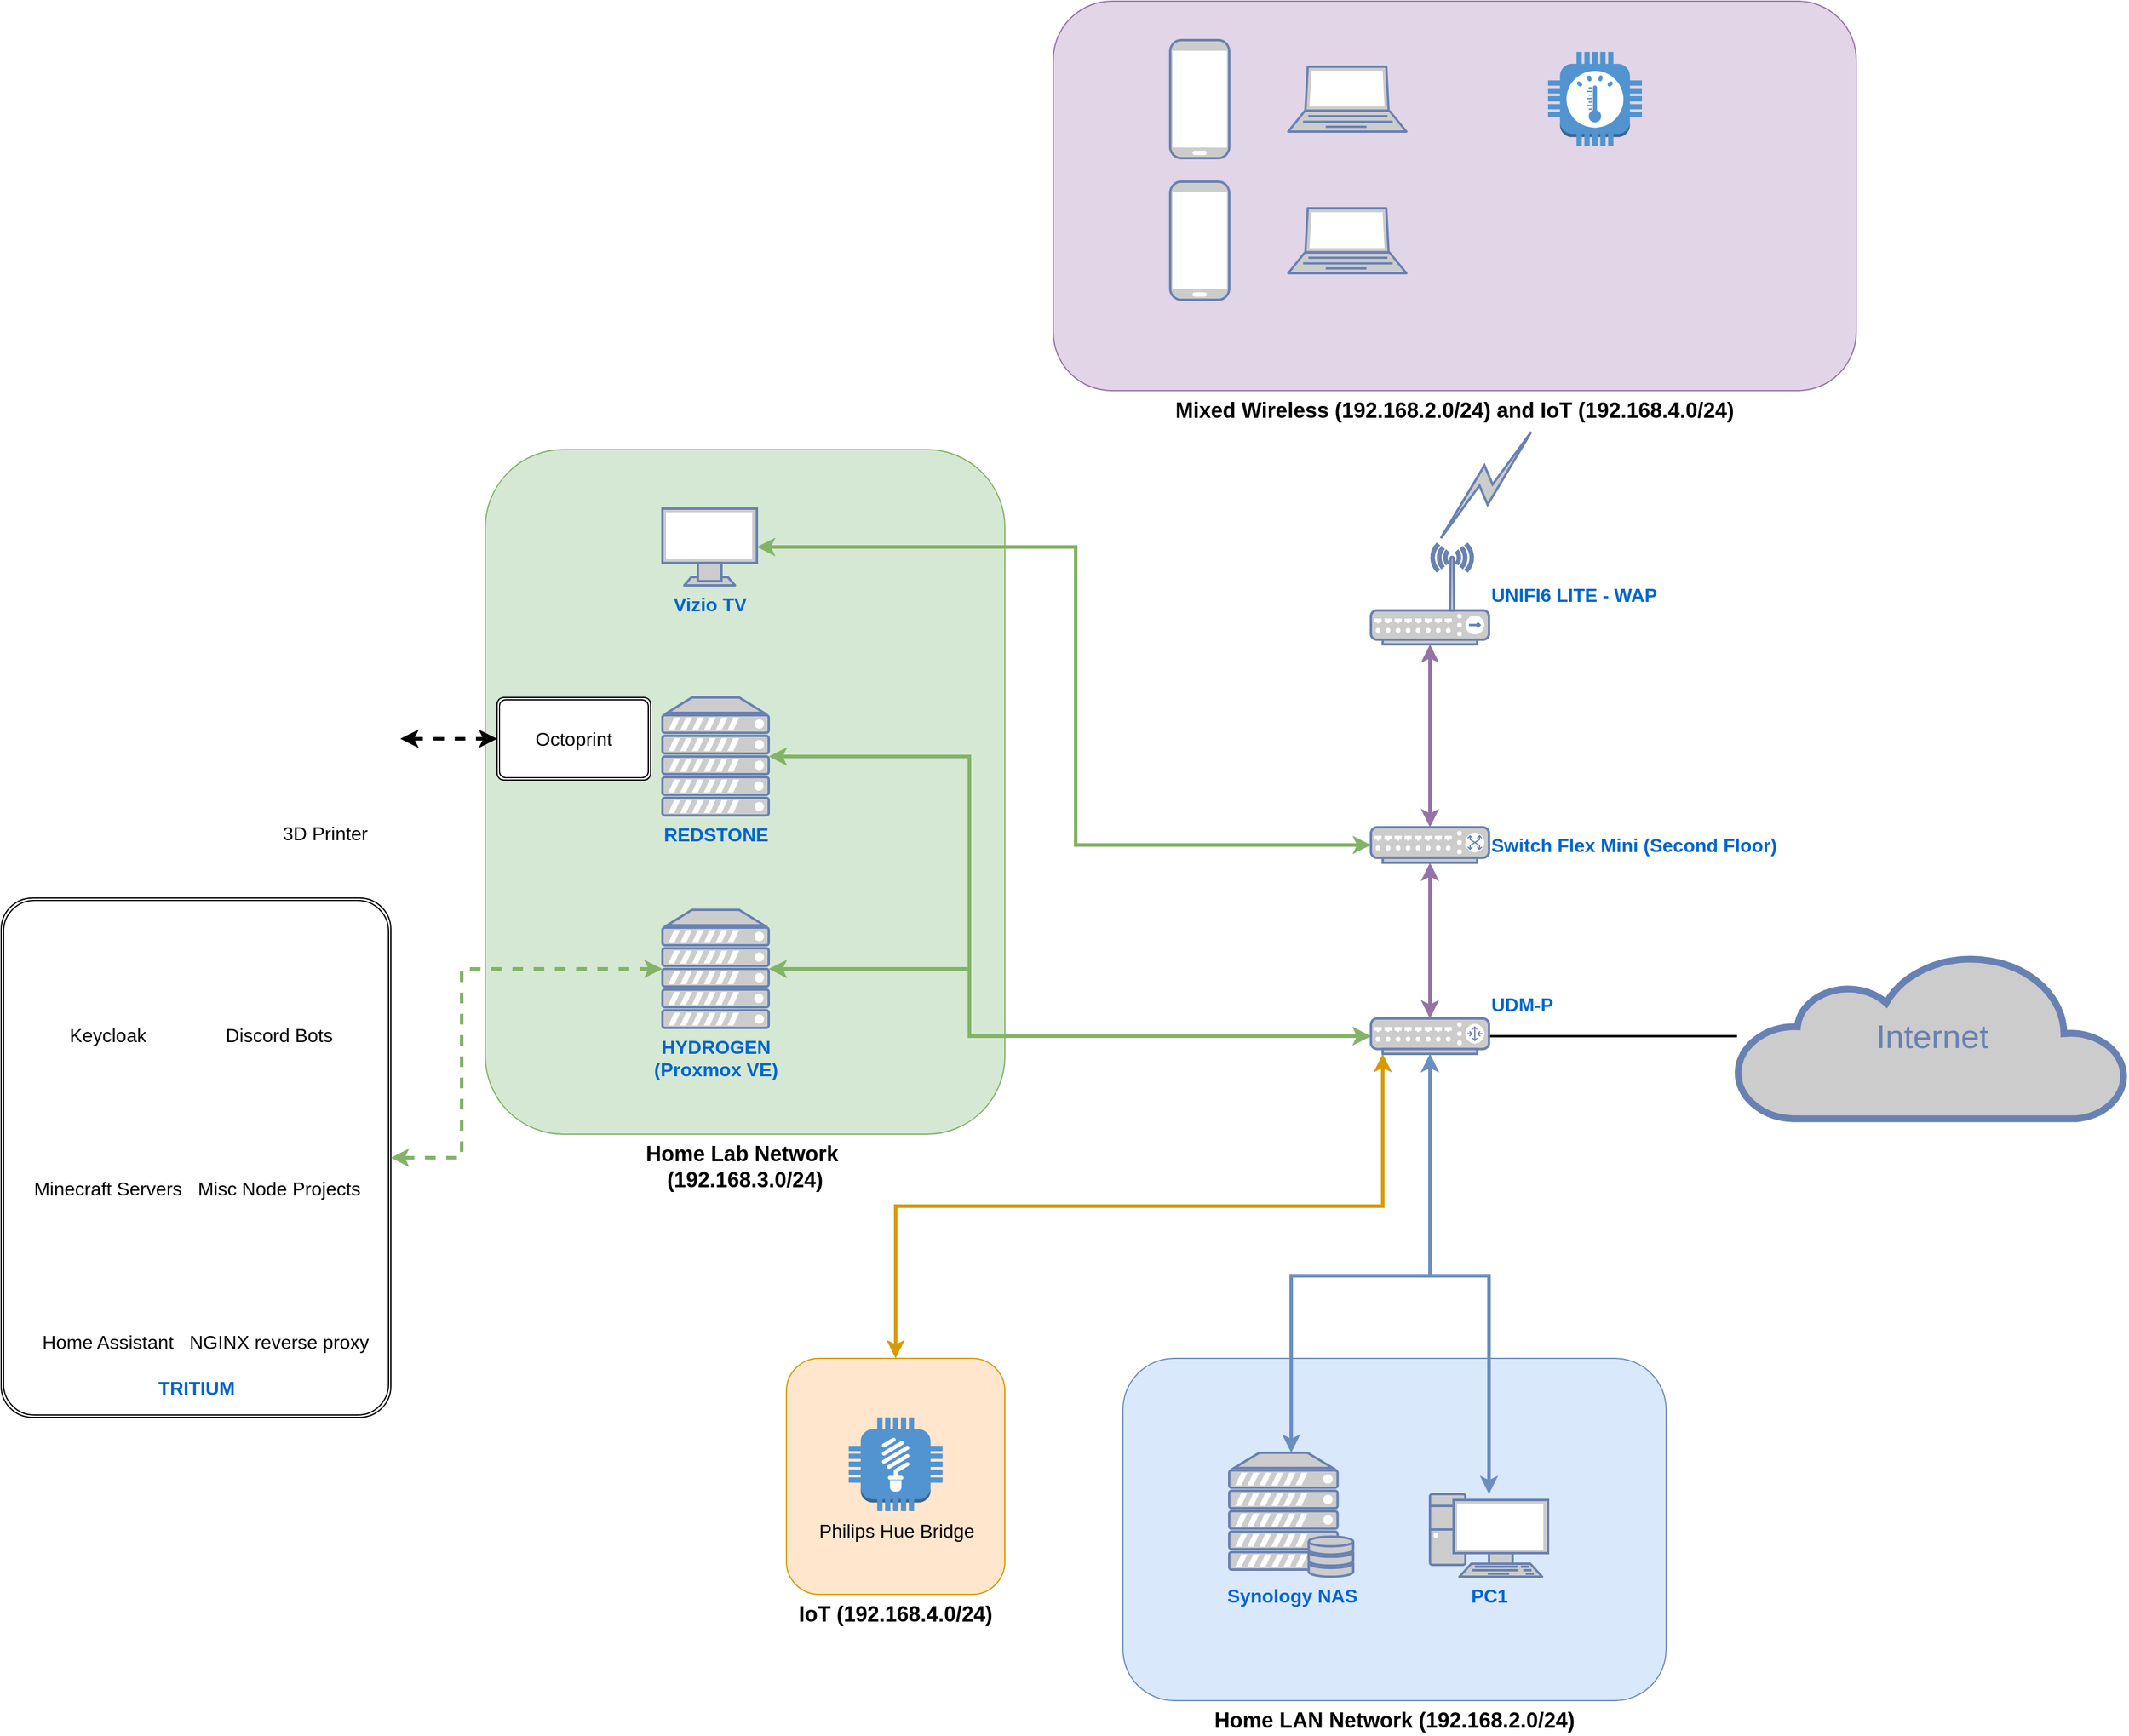 <mxfile version="20.5.3" type="github">
  <diagram name="Page-1" id="bfe91b75-5d2c-26a0-9c1d-138518896778">
    <mxGraphModel dx="1824" dy="1011" grid="1" gridSize="10" guides="1" tooltips="1" connect="1" arrows="1" fold="1" page="1" pageScale="1" pageWidth="1100" pageHeight="850" background="none" math="0" shadow="0">
      <root>
        <mxCell id="0" />
        <mxCell id="1" parent="0" />
        <mxCell id="VqwPFKjOX7EhWZnsGxwt-45" style="edgeStyle=orthogonalEdgeStyle;shape=connector;rounded=0;orthogonalLoop=1;jettySize=auto;html=1;exitX=0.5;exitY=0;exitDx=0;exitDy=0;entryX=0.1;entryY=1;entryDx=0;entryDy=0;entryPerimeter=0;labelBackgroundColor=default;strokeColor=#d79b00;strokeWidth=3;fontFamily=Helvetica;fontSize=16;fontColor=default;startArrow=classic;startFill=1;endArrow=classic;fillColor=#ffe6cc;" parent="1" source="VqwPFKjOX7EhWZnsGxwt-44" target="VqwPFKjOX7EhWZnsGxwt-2" edge="1">
          <mxGeometry relative="1" as="geometry" />
        </mxCell>
        <mxCell id="VqwPFKjOX7EhWZnsGxwt-44" value="&lt;b style=&quot;font-size: 18px;&quot;&gt;IoT (192.168.4.0/24)&lt;/b&gt;" style="rounded=1;whiteSpace=wrap;html=1;fontFamily=Helvetica;fontSize=18;labelPosition=center;verticalLabelPosition=bottom;align=center;verticalAlign=top;fillColor=#ffe6cc;strokeColor=#d79b00;" parent="1" vertex="1">
          <mxGeometry x="1035" y="1170" width="185" height="200" as="geometry" />
        </mxCell>
        <mxCell id="VqwPFKjOX7EhWZnsGxwt-41" value="&lt;b style=&quot;font-size: 18px;&quot;&gt;Mixed Wireless (192.168.2.0/24) and IoT (192.168.4.0/24)&lt;/b&gt;" style="rounded=1;whiteSpace=wrap;html=1;fontFamily=Helvetica;fontSize=18;labelPosition=center;verticalLabelPosition=bottom;align=center;verticalAlign=top;fillColor=#e1d5e7;strokeColor=#9673a6;" parent="1" vertex="1">
          <mxGeometry x="1261" y="20" width="680" height="330" as="geometry" />
        </mxCell>
        <mxCell id="VqwPFKjOX7EhWZnsGxwt-21" value="&lt;b style=&quot;font-size: 18px;&quot;&gt;Home Lab Network&amp;nbsp;&lt;br style=&quot;font-size: 18px;&quot;&gt;(192.168.3.0/24)&lt;br style=&quot;font-size: 18px;&quot;&gt;&lt;/b&gt;" style="rounded=1;whiteSpace=wrap;html=1;fontFamily=Helvetica;fontSize=18;labelPosition=center;verticalLabelPosition=bottom;align=center;verticalAlign=top;fillColor=#d5e8d4;strokeColor=#82b366;" parent="1" vertex="1">
          <mxGeometry x="780" y="400" width="440" height="580" as="geometry" />
        </mxCell>
        <mxCell id="VqwPFKjOX7EhWZnsGxwt-24" value="" style="shape=ext;double=1;rounded=1;whiteSpace=wrap;html=1;fontFamily=Helvetica;fontSize=16;fontColor=default;arcSize=8;" parent="1" vertex="1">
          <mxGeometry x="370" y="780" width="330" height="440" as="geometry" />
        </mxCell>
        <mxCell id="VqwPFKjOX7EhWZnsGxwt-20" value="&lt;b style=&quot;font-size: 18px;&quot;&gt;Home LAN Network (192.168.2.0/24)&lt;/b&gt;" style="rounded=1;whiteSpace=wrap;html=1;fontFamily=Helvetica;fontSize=18;labelPosition=center;verticalLabelPosition=bottom;align=center;verticalAlign=top;fillColor=#dae8fc;strokeColor=#6c8ebf;" parent="1" vertex="1">
          <mxGeometry x="1320" y="1170" width="460" height="290" as="geometry" />
        </mxCell>
        <mxCell id="7c3789c024ecab99-53" value="Internet" style="html=1;fillColor=#CCCCCC;strokeColor=#6881B3;gradientColor=none;gradientDirection=north;strokeWidth=2;shape=mxgraph.networks.cloud;fontColor=#6881B3;rounded=0;shadow=0;comic=0;align=center;fontSize=28;" parent="1" vertex="1">
          <mxGeometry x="1840" y="827" width="330" height="140" as="geometry" />
        </mxCell>
        <mxCell id="7c3789c024ecab99-56" style="edgeStyle=none;html=1;labelBackgroundColor=none;endArrow=none;endFill=0;strokeWidth=2;fontFamily=Verdana;fontSize=28;fontColor=#6881B3;exitX=1;exitY=0.5;exitDx=0;exitDy=0;exitPerimeter=0;" parent="1" source="VqwPFKjOX7EhWZnsGxwt-2" target="7c3789c024ecab99-53" edge="1">
          <mxGeometry relative="1" as="geometry">
            <mxPoint x="1640" y="897" as="sourcePoint" />
          </mxGeometry>
        </mxCell>
        <mxCell id="VqwPFKjOX7EhWZnsGxwt-16" style="edgeStyle=orthogonalEdgeStyle;shape=connector;rounded=0;orthogonalLoop=1;jettySize=auto;html=1;exitX=0.5;exitY=1;exitDx=0;exitDy=0;exitPerimeter=0;labelBackgroundColor=default;strokeColor=#6c8ebf;strokeWidth=3;fontFamily=Helvetica;fontSize=16;fontColor=default;startArrow=classic;startFill=1;endArrow=classic;fillColor=#dae8fc;" parent="1" source="VqwPFKjOX7EhWZnsGxwt-2" target="VqwPFKjOX7EhWZnsGxwt-12" edge="1">
          <mxGeometry relative="1" as="geometry">
            <Array as="points">
              <mxPoint x="1580" y="1100" />
              <mxPoint x="1630" y="1100" />
            </Array>
          </mxGeometry>
        </mxCell>
        <mxCell id="VqwPFKjOX7EhWZnsGxwt-17" style="edgeStyle=orthogonalEdgeStyle;shape=connector;rounded=0;orthogonalLoop=1;jettySize=auto;html=1;exitX=0;exitY=0.5;exitDx=0;exitDy=0;exitPerimeter=0;labelBackgroundColor=default;strokeColor=#82b366;strokeWidth=3;fontFamily=Helvetica;fontSize=16;fontColor=default;startArrow=classic;startFill=1;endArrow=classic;fillColor=#d5e8d4;entryX=1;entryY=0.5;entryDx=0;entryDy=0;entryPerimeter=0;" parent="1" source="VqwPFKjOX7EhWZnsGxwt-2" target="VqwPFKjOX7EhWZnsGxwt-13" edge="1">
          <mxGeometry relative="1" as="geometry">
            <Array as="points">
              <mxPoint x="1190" y="897" />
              <mxPoint x="1190" y="660" />
            </Array>
          </mxGeometry>
        </mxCell>
        <mxCell id="VqwPFKjOX7EhWZnsGxwt-18" style="edgeStyle=orthogonalEdgeStyle;shape=connector;rounded=0;orthogonalLoop=1;jettySize=auto;html=1;exitX=0;exitY=0.5;exitDx=0;exitDy=0;exitPerimeter=0;entryX=1;entryY=0.5;entryDx=0;entryDy=0;entryPerimeter=0;labelBackgroundColor=default;strokeColor=#82b366;strokeWidth=3;fontFamily=Helvetica;fontSize=16;fontColor=default;startArrow=classic;startFill=1;endArrow=classic;fillColor=#d5e8d4;" parent="1" source="VqwPFKjOX7EhWZnsGxwt-2" target="VqwPFKjOX7EhWZnsGxwt-14" edge="1">
          <mxGeometry relative="1" as="geometry">
            <Array as="points">
              <mxPoint x="1190" y="897" />
              <mxPoint x="1190" y="840" />
            </Array>
          </mxGeometry>
        </mxCell>
        <mxCell id="VqwPFKjOX7EhWZnsGxwt-2" value="&lt;b&gt;UDM-P&lt;/b&gt;" style="fontColor=#0066CC;verticalAlign=bottom;verticalLabelPosition=top;labelPosition=right;align=left;html=1;outlineConnect=0;fillColor=#CCCCCC;strokeColor=#6881B3;gradientColor=none;gradientDirection=north;strokeWidth=2;shape=mxgraph.networks.router;fontSize=16;" parent="1" vertex="1">
          <mxGeometry x="1530" y="882" width="100" height="30" as="geometry" />
        </mxCell>
        <mxCell id="VqwPFKjOX7EhWZnsGxwt-5" style="edgeStyle=orthogonalEdgeStyle;rounded=0;orthogonalLoop=1;jettySize=auto;html=1;entryX=0.5;entryY=0;entryDx=0;entryDy=0;entryPerimeter=0;fontSize=16;strokeWidth=3;startArrow=classic;startFill=1;fillColor=#e1d5e7;strokeColor=#9673a6;" parent="1" source="VqwPFKjOX7EhWZnsGxwt-3" target="VqwPFKjOX7EhWZnsGxwt-2" edge="1">
          <mxGeometry relative="1" as="geometry">
            <mxPoint x="1580" y="710" as="sourcePoint" />
          </mxGeometry>
        </mxCell>
        <mxCell id="VqwPFKjOX7EhWZnsGxwt-7" style="edgeStyle=orthogonalEdgeStyle;shape=connector;rounded=0;orthogonalLoop=1;jettySize=auto;html=1;exitX=0.5;exitY=0;exitDx=0;exitDy=0;exitPerimeter=0;entryX=0.5;entryY=1;entryDx=0;entryDy=0;entryPerimeter=0;labelBackgroundColor=default;strokeColor=#9673a6;strokeWidth=3;fontFamily=Helvetica;fontSize=16;fontColor=default;startArrow=classic;startFill=1;endArrow=classic;fillColor=#e1d5e7;" parent="1" source="VqwPFKjOX7EhWZnsGxwt-3" target="VqwPFKjOX7EhWZnsGxwt-6" edge="1">
          <mxGeometry relative="1" as="geometry" />
        </mxCell>
        <mxCell id="VqwPFKjOX7EhWZnsGxwt-10" style="edgeStyle=orthogonalEdgeStyle;shape=connector;rounded=0;orthogonalLoop=1;jettySize=auto;html=1;exitX=0;exitY=0.5;exitDx=0;exitDy=0;exitPerimeter=0;labelBackgroundColor=default;strokeColor=#82b366;strokeWidth=3;fontFamily=Helvetica;fontSize=16;fontColor=default;startArrow=classic;startFill=1;endArrow=classic;fillColor=#d5e8d4;entryX=1;entryY=0.5;entryDx=0;entryDy=0;entryPerimeter=0;" parent="1" source="VqwPFKjOX7EhWZnsGxwt-3" target="VqwPFKjOX7EhWZnsGxwt-8" edge="1">
          <mxGeometry relative="1" as="geometry">
            <Array as="points">
              <mxPoint x="1280" y="735" />
              <mxPoint x="1280" y="483" />
            </Array>
          </mxGeometry>
        </mxCell>
        <mxCell id="VqwPFKjOX7EhWZnsGxwt-3" value="&lt;b&gt;Switch Flex Mini (Second Floor)&lt;/b&gt;" style="fontColor=#0066CC;verticalAlign=middle;verticalLabelPosition=middle;labelPosition=right;align=left;html=1;outlineConnect=0;fillColor=#CCCCCC;strokeColor=#6881B3;gradientColor=none;gradientDirection=north;strokeWidth=2;shape=mxgraph.networks.switch;fontSize=16;" parent="1" vertex="1">
          <mxGeometry x="1530" y="720" width="100" height="30" as="geometry" />
        </mxCell>
        <mxCell id="VqwPFKjOX7EhWZnsGxwt-6" value="&lt;b&gt;UNIFI6 LITE - WAP&lt;/b&gt;" style="fontColor=#0066CC;verticalAlign=middle;verticalLabelPosition=middle;labelPosition=right;align=left;html=1;outlineConnect=0;fillColor=#CCCCCC;strokeColor=#6881B3;gradientColor=none;gradientDirection=north;strokeWidth=2;shape=mxgraph.networks.wireless_hub;fontFamily=Helvetica;fontSize=16;" parent="1" vertex="1">
          <mxGeometry x="1530" y="480" width="100" height="85" as="geometry" />
        </mxCell>
        <mxCell id="VqwPFKjOX7EhWZnsGxwt-8" value="&lt;b&gt;Vizio TV&lt;/b&gt;" style="fontColor=#0066CC;verticalAlign=top;verticalLabelPosition=bottom;labelPosition=center;align=center;html=1;outlineConnect=0;fillColor=#CCCCCC;strokeColor=#6881B3;gradientColor=none;gradientDirection=north;strokeWidth=2;shape=mxgraph.networks.monitor;fontFamily=Helvetica;fontSize=16;" parent="1" vertex="1">
          <mxGeometry x="930" y="450" width="80" height="65" as="geometry" />
        </mxCell>
        <mxCell id="VqwPFKjOX7EhWZnsGxwt-12" value="PC1" style="fontColor=#0066CC;verticalAlign=top;verticalLabelPosition=bottom;labelPosition=center;align=center;html=1;outlineConnect=0;fillColor=#CCCCCC;strokeColor=#6881B3;gradientColor=none;gradientDirection=north;strokeWidth=2;shape=mxgraph.networks.pc;fontFamily=Helvetica;fontSize=16;fontStyle=1" parent="1" vertex="1">
          <mxGeometry x="1580" y="1285" width="100" height="70" as="geometry" />
        </mxCell>
        <mxCell id="VqwPFKjOX7EhWZnsGxwt-13" value="&lt;b&gt;REDSTONE&lt;/b&gt;" style="fontColor=#0066CC;verticalAlign=top;verticalLabelPosition=bottom;labelPosition=center;align=center;html=1;outlineConnect=0;fillColor=#CCCCCC;strokeColor=#6881B3;gradientColor=none;gradientDirection=north;strokeWidth=2;shape=mxgraph.networks.server;fontFamily=Helvetica;fontSize=16;" parent="1" vertex="1">
          <mxGeometry x="930" y="610" width="90" height="100" as="geometry" />
        </mxCell>
        <mxCell id="VqwPFKjOX7EhWZnsGxwt-14" value="&lt;b&gt;HYDROGEN&lt;br&gt;(Proxmox VE)&lt;br&gt;&lt;/b&gt;" style="fontColor=#0066CC;verticalAlign=top;verticalLabelPosition=bottom;labelPosition=center;align=center;html=1;outlineConnect=0;fillColor=#CCCCCC;strokeColor=#6881B3;gradientColor=none;gradientDirection=north;strokeWidth=2;shape=mxgraph.networks.server;fontFamily=Helvetica;fontSize=16;" parent="1" vertex="1">
          <mxGeometry x="930" y="790" width="90" height="100" as="geometry" />
        </mxCell>
        <mxCell id="VqwPFKjOX7EhWZnsGxwt-19" style="edgeStyle=orthogonalEdgeStyle;shape=connector;rounded=0;orthogonalLoop=1;jettySize=auto;html=1;exitX=0.5;exitY=0;exitDx=0;exitDy=0;exitPerimeter=0;entryX=0.5;entryY=1;entryDx=0;entryDy=0;entryPerimeter=0;labelBackgroundColor=default;strokeColor=#6c8ebf;strokeWidth=3;fontFamily=Helvetica;fontSize=16;fontColor=default;startArrow=classic;startFill=1;endArrow=classic;fillColor=#dae8fc;" parent="1" source="VqwPFKjOX7EhWZnsGxwt-15" target="VqwPFKjOX7EhWZnsGxwt-2" edge="1">
          <mxGeometry relative="1" as="geometry">
            <Array as="points">
              <mxPoint x="1463" y="1100" />
              <mxPoint x="1580" y="1100" />
            </Array>
          </mxGeometry>
        </mxCell>
        <mxCell id="VqwPFKjOX7EhWZnsGxwt-15" value="&lt;b&gt;Synology NAS&lt;/b&gt;" style="fontColor=#0066CC;verticalAlign=top;verticalLabelPosition=bottom;labelPosition=center;align=center;html=1;outlineConnect=0;fillColor=#CCCCCC;strokeColor=#6881B3;gradientColor=none;gradientDirection=north;strokeWidth=2;shape=mxgraph.networks.server_storage;fontFamily=Helvetica;fontSize=16;" parent="1" vertex="1">
          <mxGeometry x="1410" y="1250" width="105" height="105" as="geometry" />
        </mxCell>
        <mxCell id="VqwPFKjOX7EhWZnsGxwt-26" value="Keycloak&lt;span style=&quot;color: rgba(0, 0, 0, 0); font-family: monospace; font-size: 0px; text-align: start; background-color: rgb(248, 249, 250);&quot;&gt;%3CmxGraphModel%3E%3Croot%3E%3CmxCell%20id%3D%220%22%2F%3E%3CmxCell%20id%3D%221%22%20parent%3D%220%22%2F%3E%3CmxCell%20id%3D%222%22%20value%3D%22%26lt%3Bb%26gt%3BHome%20LAN%20Network%20(192.168.2.1%2F24)%26lt%3B%2Fb%26gt%3B%22%20style%3D%22rounded%3D1%3BwhiteSpace%3Dwrap%3Bhtml%3D1%3BfontFamily%3DHelvetica%3BfontSize%3D16%3BlabelPosition%3Dcenter%3BverticalLabelPosition%3Dbottom%3Balign%3Dcenter%3BverticalAlign%3Dtop%3BfillColor%3D%23dae8fc%3BstrokeColor%3D%236c8ebf%3B%22%20vertex%3D%221%22%20parent%3D%221%22%3E%3CmxGeometry%20x%3D%22860%22%20y%3D%22840%22%20width%3D%22460%22%20height%3D%22290%22%20as%3D%22geometry%22%2F%3E%3C%2FmxCell%3E%3C%2Froot%3E%3C%2FmxGraphModel%3E&lt;/span&gt;" style="shape=image;html=1;verticalAlign=top;verticalLabelPosition=bottom;labelBackgroundColor=#ffffff;imageAspect=0;aspect=fixed;image=https://cdn0.iconfinder.com/data/icons/social-media-2104/24/social_media_social_media_logo_docker-128.png;fontFamily=Helvetica;fontSize=16;fontColor=default;" parent="1" vertex="1">
          <mxGeometry x="415" y="790" width="90" height="90" as="geometry" />
        </mxCell>
        <mxCell id="VqwPFKjOX7EhWZnsGxwt-29" value="Minecraft Servers" style="shape=image;html=1;verticalAlign=top;verticalLabelPosition=bottom;labelBackgroundColor=#ffffff;imageAspect=0;aspect=fixed;image=https://cdn0.iconfinder.com/data/icons/social-media-2104/24/social_media_social_media_logo_docker-128.png;fontFamily=Helvetica;fontSize=16;fontColor=default;" parent="1" vertex="1">
          <mxGeometry x="415" y="920" width="90" height="90" as="geometry" />
        </mxCell>
        <mxCell id="VqwPFKjOX7EhWZnsGxwt-30" value="Discord Bots" style="shape=image;html=1;verticalAlign=top;verticalLabelPosition=bottom;labelBackgroundColor=#ffffff;imageAspect=0;aspect=fixed;image=https://cdn0.iconfinder.com/data/icons/social-media-2104/24/social_media_social_media_logo_docker-128.png;fontFamily=Helvetica;fontSize=16;fontColor=default;" parent="1" vertex="1">
          <mxGeometry x="560" y="790" width="90" height="90" as="geometry" />
        </mxCell>
        <mxCell id="VqwPFKjOX7EhWZnsGxwt-32" value="Misc Node Projects" style="shape=image;html=1;verticalAlign=top;verticalLabelPosition=bottom;labelBackgroundColor=#ffffff;imageAspect=0;aspect=fixed;image=https://cdn0.iconfinder.com/data/icons/social-media-2104/24/social_media_social_media_logo_docker-128.png;fontFamily=Helvetica;fontSize=16;fontColor=default;" parent="1" vertex="1">
          <mxGeometry x="560" y="920" width="90" height="90" as="geometry" />
        </mxCell>
        <mxCell id="VqwPFKjOX7EhWZnsGxwt-33" value="NGINX reverse proxy" style="shape=image;html=1;verticalAlign=top;verticalLabelPosition=bottom;labelBackgroundColor=#ffffff;imageAspect=0;aspect=fixed;image=https://cdn0.iconfinder.com/data/icons/social-media-2104/24/social_media_social_media_logo_docker-128.png;fontFamily=Helvetica;fontSize=16;fontColor=default;" parent="1" vertex="1">
          <mxGeometry x="560" y="1050" width="90" height="90" as="geometry" />
        </mxCell>
        <mxCell id="VqwPFKjOX7EhWZnsGxwt-34" value="Octoprint" style="shape=ext;double=1;rounded=1;whiteSpace=wrap;html=1;fontFamily=Helvetica;fontSize=16;fontColor=default;arcSize=8;" parent="1" vertex="1">
          <mxGeometry x="790" y="610" width="130" height="70" as="geometry" />
        </mxCell>
        <mxCell id="VqwPFKjOX7EhWZnsGxwt-36" style="edgeStyle=orthogonalEdgeStyle;shape=connector;rounded=0;orthogonalLoop=1;jettySize=auto;html=1;exitX=1;exitY=0.5;exitDx=0;exitDy=0;entryX=0;entryY=0.5;entryDx=0;entryDy=0;labelBackgroundColor=default;strokeColor=default;strokeWidth=3;fontFamily=Helvetica;fontSize=16;fontColor=default;startArrow=classic;startFill=1;endArrow=classic;dashed=1;" parent="1" source="VqwPFKjOX7EhWZnsGxwt-35" target="VqwPFKjOX7EhWZnsGxwt-34" edge="1">
          <mxGeometry relative="1" as="geometry" />
        </mxCell>
        <mxCell id="VqwPFKjOX7EhWZnsGxwt-35" value="3D Printer" style="shape=image;html=1;verticalAlign=top;verticalLabelPosition=bottom;labelBackgroundColor=#ffffff;imageAspect=0;aspect=fixed;image=https://cdn2.iconfinder.com/data/icons/analytic-investment-and-balanced-scorecard/512/428_3d_dimensional_machine_printer_printing_3d_print_printing-128.png;fontFamily=Helvetica;fontSize=16;fontColor=default;" parent="1" vertex="1">
          <mxGeometry x="580" y="581" width="128" height="128" as="geometry" />
        </mxCell>
        <mxCell id="VqwPFKjOX7EhWZnsGxwt-37" value="Home Assistant" style="shape=image;html=1;verticalAlign=top;verticalLabelPosition=bottom;labelBackgroundColor=#ffffff;imageAspect=0;aspect=fixed;image=https://cdn0.iconfinder.com/data/icons/social-media-2104/24/social_media_social_media_logo_docker-128.png;fontFamily=Helvetica;fontSize=16;fontColor=default;" parent="1" vertex="1">
          <mxGeometry x="415" y="1050" width="90" height="90" as="geometry" />
        </mxCell>
        <mxCell id="VqwPFKjOX7EhWZnsGxwt-39" value="" style="html=1;outlineConnect=0;fillColor=#CCCCCC;strokeColor=#6881B3;gradientColor=none;gradientDirection=north;strokeWidth=2;shape=mxgraph.networks.comm_link_edge;html=1;rounded=0;labelBackgroundColor=default;fontFamily=Helvetica;fontSize=16;fontColor=default;startArrow=classic;startFill=1;endArrow=classic;exitX=0.55;exitY=0;exitDx=0;exitDy=0;exitPerimeter=0;" parent="1" source="VqwPFKjOX7EhWZnsGxwt-6" edge="1">
          <mxGeometry width="100" height="100" relative="1" as="geometry">
            <mxPoint x="1600" y="420" as="sourcePoint" />
            <mxPoint x="1670" y="380" as="targetPoint" />
            <Array as="points">
              <mxPoint x="1660" y="420" />
            </Array>
          </mxGeometry>
        </mxCell>
        <mxCell id="VqwPFKjOX7EhWZnsGxwt-40" value="" style="shape=image;html=1;verticalAlign=top;verticalLabelPosition=bottom;labelBackgroundColor=none;imageAspect=0;aspect=fixed;image=https://cdn1.iconfinder.com/data/icons/iconoir-vol-2/24/google-home-128.png;fontFamily=Helvetica;fontSize=16;fontColor=#0066CC;fontStyle=1" parent="1" vertex="1">
          <mxGeometry x="1670" y="185" width="88" height="88" as="geometry" />
        </mxCell>
        <mxCell id="VqwPFKjOX7EhWZnsGxwt-43" value="Philips Hue Bridge" style="outlineConnect=0;dashed=0;verticalLabelPosition=bottom;verticalAlign=top;align=center;html=1;shape=mxgraph.aws3.lightbulb;fillColor=#5294CF;gradientColor=none;fontFamily=Helvetica;fontSize=16;fontColor=default;" parent="1" vertex="1">
          <mxGeometry x="1087.75" y="1220" width="79.5" height="79.5" as="geometry" />
        </mxCell>
        <mxCell id="VqwPFKjOX7EhWZnsGxwt-46" value="" style="fontColor=#0066CC;verticalAlign=top;verticalLabelPosition=bottom;labelPosition=center;align=center;html=1;outlineConnect=0;fillColor=#CCCCCC;strokeColor=#6881B3;gradientColor=none;gradientDirection=north;strokeWidth=2;shape=mxgraph.networks.mobile;fontFamily=Helvetica;fontSize=16;" parent="1" vertex="1">
          <mxGeometry x="1360" y="53" width="50" height="100" as="geometry" />
        </mxCell>
        <mxCell id="VqwPFKjOX7EhWZnsGxwt-47" value="" style="fontColor=#0066CC;verticalAlign=top;verticalLabelPosition=bottom;labelPosition=center;align=center;html=1;outlineConnect=0;fillColor=#CCCCCC;strokeColor=#6881B3;gradientColor=none;gradientDirection=north;strokeWidth=2;shape=mxgraph.networks.laptop;fontFamily=Helvetica;fontSize=16;" parent="1" vertex="1">
          <mxGeometry x="1460" y="75.5" width="100" height="55" as="geometry" />
        </mxCell>
        <mxCell id="VqwPFKjOX7EhWZnsGxwt-48" value="" style="fontColor=#0066CC;verticalAlign=top;verticalLabelPosition=bottom;labelPosition=center;align=center;html=1;outlineConnect=0;fillColor=#CCCCCC;strokeColor=#6881B3;gradientColor=none;gradientDirection=north;strokeWidth=2;shape=mxgraph.networks.laptop;fontFamily=Helvetica;fontSize=16;" parent="1" vertex="1">
          <mxGeometry x="1460" y="195.5" width="100" height="55" as="geometry" />
        </mxCell>
        <mxCell id="VqwPFKjOX7EhWZnsGxwt-49" value="" style="fontColor=#0066CC;verticalAlign=top;verticalLabelPosition=bottom;labelPosition=center;align=center;html=1;outlineConnect=0;fillColor=#CCCCCC;strokeColor=#6881B3;gradientColor=none;gradientDirection=north;strokeWidth=2;shape=mxgraph.networks.mobile;fontFamily=Helvetica;fontSize=16;" parent="1" vertex="1">
          <mxGeometry x="1360" y="173" width="50" height="100" as="geometry" />
        </mxCell>
        <mxCell id="VqwPFKjOX7EhWZnsGxwt-50" value="" style="outlineConnect=0;dashed=0;verticalLabelPosition=bottom;verticalAlign=top;align=center;html=1;shape=mxgraph.aws3.thermostat;fillColor=#5294CF;gradientColor=none;labelBackgroundColor=none;fontFamily=Helvetica;fontSize=18;fontColor=#0066CC;" parent="1" vertex="1">
          <mxGeometry x="1680" y="63" width="79.5" height="79.5" as="geometry" />
        </mxCell>
        <mxCell id="2nPNvvvCMbaprFgSxctn-1" value="&lt;font color=&quot;#0066cc&quot; style=&quot;font-size: 16px;&quot;&gt;&lt;b style=&quot;&quot;&gt;TRITIUM&lt;/b&gt;&lt;/font&gt;" style="text;html=1;resizable=0;autosize=1;align=center;verticalAlign=middle;points=[];fillColor=none;strokeColor=none;rounded=0;" vertex="1" parent="1">
          <mxGeometry x="490" y="1180" width="90" height="30" as="geometry" />
        </mxCell>
        <mxCell id="2nPNvvvCMbaprFgSxctn-3" style="edgeStyle=orthogonalEdgeStyle;shape=connector;rounded=0;orthogonalLoop=1;jettySize=auto;html=1;labelBackgroundColor=default;strokeColor=#82b366;strokeWidth=3;fontFamily=Helvetica;fontSize=16;fontColor=default;startArrow=classic;startFill=1;endArrow=classic;fillColor=#d5e8d4;exitX=0;exitY=0.5;exitDx=0;exitDy=0;exitPerimeter=0;dashed=1;" edge="1" parent="1" source="VqwPFKjOX7EhWZnsGxwt-14" target="VqwPFKjOX7EhWZnsGxwt-24">
          <mxGeometry relative="1" as="geometry">
            <Array as="points">
              <mxPoint x="760" y="840" />
              <mxPoint x="760" y="1000" />
            </Array>
            <mxPoint x="1090" y="1030" as="sourcePoint" />
            <mxPoint x="700" y="1010" as="targetPoint" />
          </mxGeometry>
        </mxCell>
      </root>
    </mxGraphModel>
  </diagram>
</mxfile>
